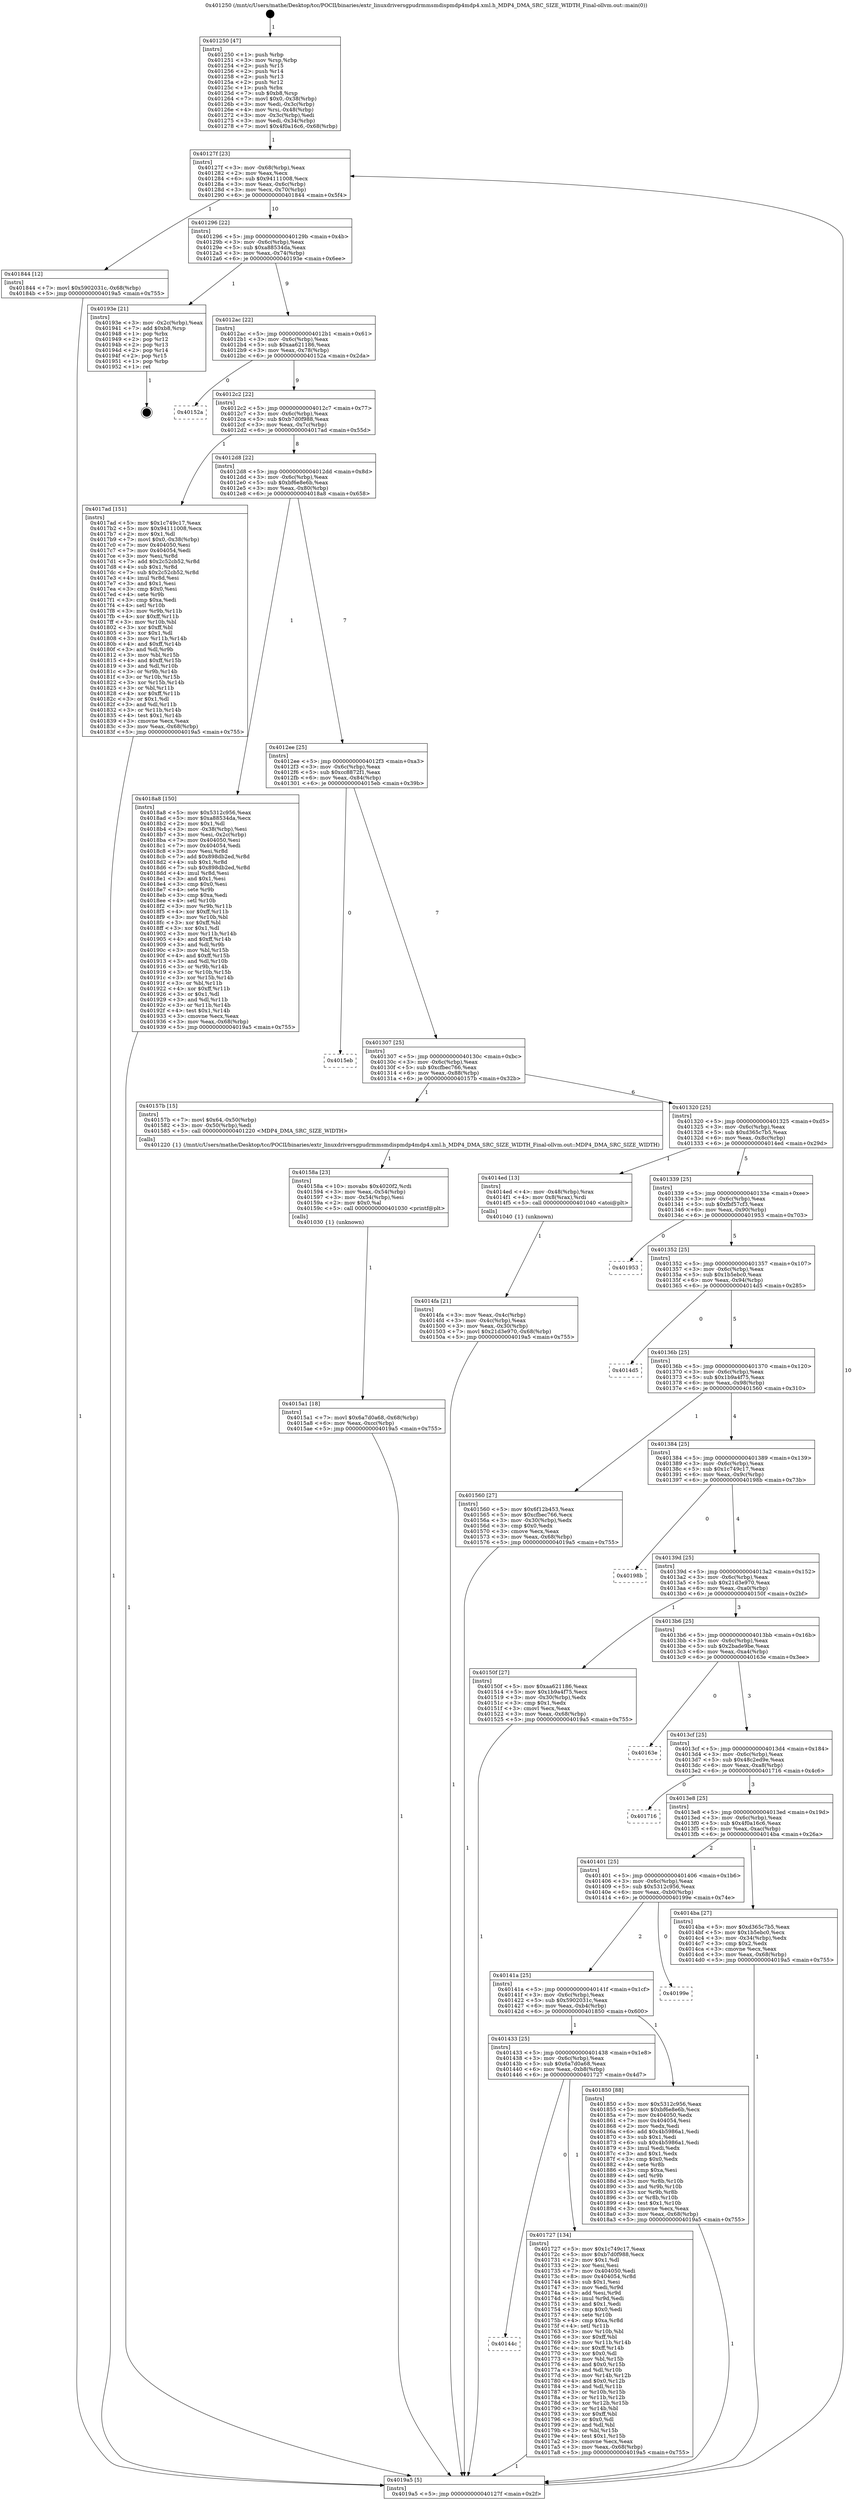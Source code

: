 digraph "0x401250" {
  label = "0x401250 (/mnt/c/Users/mathe/Desktop/tcc/POCII/binaries/extr_linuxdriversgpudrmmsmdispmdp4mdp4.xml.h_MDP4_DMA_SRC_SIZE_WIDTH_Final-ollvm.out::main(0))"
  labelloc = "t"
  node[shape=record]

  Entry [label="",width=0.3,height=0.3,shape=circle,fillcolor=black,style=filled]
  "0x40127f" [label="{
     0x40127f [23]\l
     | [instrs]\l
     &nbsp;&nbsp;0x40127f \<+3\>: mov -0x68(%rbp),%eax\l
     &nbsp;&nbsp;0x401282 \<+2\>: mov %eax,%ecx\l
     &nbsp;&nbsp;0x401284 \<+6\>: sub $0x94111008,%ecx\l
     &nbsp;&nbsp;0x40128a \<+3\>: mov %eax,-0x6c(%rbp)\l
     &nbsp;&nbsp;0x40128d \<+3\>: mov %ecx,-0x70(%rbp)\l
     &nbsp;&nbsp;0x401290 \<+6\>: je 0000000000401844 \<main+0x5f4\>\l
  }"]
  "0x401844" [label="{
     0x401844 [12]\l
     | [instrs]\l
     &nbsp;&nbsp;0x401844 \<+7\>: movl $0x5902031c,-0x68(%rbp)\l
     &nbsp;&nbsp;0x40184b \<+5\>: jmp 00000000004019a5 \<main+0x755\>\l
  }"]
  "0x401296" [label="{
     0x401296 [22]\l
     | [instrs]\l
     &nbsp;&nbsp;0x401296 \<+5\>: jmp 000000000040129b \<main+0x4b\>\l
     &nbsp;&nbsp;0x40129b \<+3\>: mov -0x6c(%rbp),%eax\l
     &nbsp;&nbsp;0x40129e \<+5\>: sub $0xa88534da,%eax\l
     &nbsp;&nbsp;0x4012a3 \<+3\>: mov %eax,-0x74(%rbp)\l
     &nbsp;&nbsp;0x4012a6 \<+6\>: je 000000000040193e \<main+0x6ee\>\l
  }"]
  Exit [label="",width=0.3,height=0.3,shape=circle,fillcolor=black,style=filled,peripheries=2]
  "0x40193e" [label="{
     0x40193e [21]\l
     | [instrs]\l
     &nbsp;&nbsp;0x40193e \<+3\>: mov -0x2c(%rbp),%eax\l
     &nbsp;&nbsp;0x401941 \<+7\>: add $0xb8,%rsp\l
     &nbsp;&nbsp;0x401948 \<+1\>: pop %rbx\l
     &nbsp;&nbsp;0x401949 \<+2\>: pop %r12\l
     &nbsp;&nbsp;0x40194b \<+2\>: pop %r13\l
     &nbsp;&nbsp;0x40194d \<+2\>: pop %r14\l
     &nbsp;&nbsp;0x40194f \<+2\>: pop %r15\l
     &nbsp;&nbsp;0x401951 \<+1\>: pop %rbp\l
     &nbsp;&nbsp;0x401952 \<+1\>: ret\l
  }"]
  "0x4012ac" [label="{
     0x4012ac [22]\l
     | [instrs]\l
     &nbsp;&nbsp;0x4012ac \<+5\>: jmp 00000000004012b1 \<main+0x61\>\l
     &nbsp;&nbsp;0x4012b1 \<+3\>: mov -0x6c(%rbp),%eax\l
     &nbsp;&nbsp;0x4012b4 \<+5\>: sub $0xaa621186,%eax\l
     &nbsp;&nbsp;0x4012b9 \<+3\>: mov %eax,-0x78(%rbp)\l
     &nbsp;&nbsp;0x4012bc \<+6\>: je 000000000040152a \<main+0x2da\>\l
  }"]
  "0x40144c" [label="{
     0x40144c\l
  }", style=dashed]
  "0x40152a" [label="{
     0x40152a\l
  }", style=dashed]
  "0x4012c2" [label="{
     0x4012c2 [22]\l
     | [instrs]\l
     &nbsp;&nbsp;0x4012c2 \<+5\>: jmp 00000000004012c7 \<main+0x77\>\l
     &nbsp;&nbsp;0x4012c7 \<+3\>: mov -0x6c(%rbp),%eax\l
     &nbsp;&nbsp;0x4012ca \<+5\>: sub $0xb7d0f988,%eax\l
     &nbsp;&nbsp;0x4012cf \<+3\>: mov %eax,-0x7c(%rbp)\l
     &nbsp;&nbsp;0x4012d2 \<+6\>: je 00000000004017ad \<main+0x55d\>\l
  }"]
  "0x401727" [label="{
     0x401727 [134]\l
     | [instrs]\l
     &nbsp;&nbsp;0x401727 \<+5\>: mov $0x1c749c17,%eax\l
     &nbsp;&nbsp;0x40172c \<+5\>: mov $0xb7d0f988,%ecx\l
     &nbsp;&nbsp;0x401731 \<+2\>: mov $0x1,%dl\l
     &nbsp;&nbsp;0x401733 \<+2\>: xor %esi,%esi\l
     &nbsp;&nbsp;0x401735 \<+7\>: mov 0x404050,%edi\l
     &nbsp;&nbsp;0x40173c \<+8\>: mov 0x404054,%r8d\l
     &nbsp;&nbsp;0x401744 \<+3\>: sub $0x1,%esi\l
     &nbsp;&nbsp;0x401747 \<+3\>: mov %edi,%r9d\l
     &nbsp;&nbsp;0x40174a \<+3\>: add %esi,%r9d\l
     &nbsp;&nbsp;0x40174d \<+4\>: imul %r9d,%edi\l
     &nbsp;&nbsp;0x401751 \<+3\>: and $0x1,%edi\l
     &nbsp;&nbsp;0x401754 \<+3\>: cmp $0x0,%edi\l
     &nbsp;&nbsp;0x401757 \<+4\>: sete %r10b\l
     &nbsp;&nbsp;0x40175b \<+4\>: cmp $0xa,%r8d\l
     &nbsp;&nbsp;0x40175f \<+4\>: setl %r11b\l
     &nbsp;&nbsp;0x401763 \<+3\>: mov %r10b,%bl\l
     &nbsp;&nbsp;0x401766 \<+3\>: xor $0xff,%bl\l
     &nbsp;&nbsp;0x401769 \<+3\>: mov %r11b,%r14b\l
     &nbsp;&nbsp;0x40176c \<+4\>: xor $0xff,%r14b\l
     &nbsp;&nbsp;0x401770 \<+3\>: xor $0x0,%dl\l
     &nbsp;&nbsp;0x401773 \<+3\>: mov %bl,%r15b\l
     &nbsp;&nbsp;0x401776 \<+4\>: and $0x0,%r15b\l
     &nbsp;&nbsp;0x40177a \<+3\>: and %dl,%r10b\l
     &nbsp;&nbsp;0x40177d \<+3\>: mov %r14b,%r12b\l
     &nbsp;&nbsp;0x401780 \<+4\>: and $0x0,%r12b\l
     &nbsp;&nbsp;0x401784 \<+3\>: and %dl,%r11b\l
     &nbsp;&nbsp;0x401787 \<+3\>: or %r10b,%r15b\l
     &nbsp;&nbsp;0x40178a \<+3\>: or %r11b,%r12b\l
     &nbsp;&nbsp;0x40178d \<+3\>: xor %r12b,%r15b\l
     &nbsp;&nbsp;0x401790 \<+3\>: or %r14b,%bl\l
     &nbsp;&nbsp;0x401793 \<+3\>: xor $0xff,%bl\l
     &nbsp;&nbsp;0x401796 \<+3\>: or $0x0,%dl\l
     &nbsp;&nbsp;0x401799 \<+2\>: and %dl,%bl\l
     &nbsp;&nbsp;0x40179b \<+3\>: or %bl,%r15b\l
     &nbsp;&nbsp;0x40179e \<+4\>: test $0x1,%r15b\l
     &nbsp;&nbsp;0x4017a2 \<+3\>: cmovne %ecx,%eax\l
     &nbsp;&nbsp;0x4017a5 \<+3\>: mov %eax,-0x68(%rbp)\l
     &nbsp;&nbsp;0x4017a8 \<+5\>: jmp 00000000004019a5 \<main+0x755\>\l
  }"]
  "0x4017ad" [label="{
     0x4017ad [151]\l
     | [instrs]\l
     &nbsp;&nbsp;0x4017ad \<+5\>: mov $0x1c749c17,%eax\l
     &nbsp;&nbsp;0x4017b2 \<+5\>: mov $0x94111008,%ecx\l
     &nbsp;&nbsp;0x4017b7 \<+2\>: mov $0x1,%dl\l
     &nbsp;&nbsp;0x4017b9 \<+7\>: movl $0x0,-0x38(%rbp)\l
     &nbsp;&nbsp;0x4017c0 \<+7\>: mov 0x404050,%esi\l
     &nbsp;&nbsp;0x4017c7 \<+7\>: mov 0x404054,%edi\l
     &nbsp;&nbsp;0x4017ce \<+3\>: mov %esi,%r8d\l
     &nbsp;&nbsp;0x4017d1 \<+7\>: add $0x2c52cb52,%r8d\l
     &nbsp;&nbsp;0x4017d8 \<+4\>: sub $0x1,%r8d\l
     &nbsp;&nbsp;0x4017dc \<+7\>: sub $0x2c52cb52,%r8d\l
     &nbsp;&nbsp;0x4017e3 \<+4\>: imul %r8d,%esi\l
     &nbsp;&nbsp;0x4017e7 \<+3\>: and $0x1,%esi\l
     &nbsp;&nbsp;0x4017ea \<+3\>: cmp $0x0,%esi\l
     &nbsp;&nbsp;0x4017ed \<+4\>: sete %r9b\l
     &nbsp;&nbsp;0x4017f1 \<+3\>: cmp $0xa,%edi\l
     &nbsp;&nbsp;0x4017f4 \<+4\>: setl %r10b\l
     &nbsp;&nbsp;0x4017f8 \<+3\>: mov %r9b,%r11b\l
     &nbsp;&nbsp;0x4017fb \<+4\>: xor $0xff,%r11b\l
     &nbsp;&nbsp;0x4017ff \<+3\>: mov %r10b,%bl\l
     &nbsp;&nbsp;0x401802 \<+3\>: xor $0xff,%bl\l
     &nbsp;&nbsp;0x401805 \<+3\>: xor $0x1,%dl\l
     &nbsp;&nbsp;0x401808 \<+3\>: mov %r11b,%r14b\l
     &nbsp;&nbsp;0x40180b \<+4\>: and $0xff,%r14b\l
     &nbsp;&nbsp;0x40180f \<+3\>: and %dl,%r9b\l
     &nbsp;&nbsp;0x401812 \<+3\>: mov %bl,%r15b\l
     &nbsp;&nbsp;0x401815 \<+4\>: and $0xff,%r15b\l
     &nbsp;&nbsp;0x401819 \<+3\>: and %dl,%r10b\l
     &nbsp;&nbsp;0x40181c \<+3\>: or %r9b,%r14b\l
     &nbsp;&nbsp;0x40181f \<+3\>: or %r10b,%r15b\l
     &nbsp;&nbsp;0x401822 \<+3\>: xor %r15b,%r14b\l
     &nbsp;&nbsp;0x401825 \<+3\>: or %bl,%r11b\l
     &nbsp;&nbsp;0x401828 \<+4\>: xor $0xff,%r11b\l
     &nbsp;&nbsp;0x40182c \<+3\>: or $0x1,%dl\l
     &nbsp;&nbsp;0x40182f \<+3\>: and %dl,%r11b\l
     &nbsp;&nbsp;0x401832 \<+3\>: or %r11b,%r14b\l
     &nbsp;&nbsp;0x401835 \<+4\>: test $0x1,%r14b\l
     &nbsp;&nbsp;0x401839 \<+3\>: cmovne %ecx,%eax\l
     &nbsp;&nbsp;0x40183c \<+3\>: mov %eax,-0x68(%rbp)\l
     &nbsp;&nbsp;0x40183f \<+5\>: jmp 00000000004019a5 \<main+0x755\>\l
  }"]
  "0x4012d8" [label="{
     0x4012d8 [22]\l
     | [instrs]\l
     &nbsp;&nbsp;0x4012d8 \<+5\>: jmp 00000000004012dd \<main+0x8d\>\l
     &nbsp;&nbsp;0x4012dd \<+3\>: mov -0x6c(%rbp),%eax\l
     &nbsp;&nbsp;0x4012e0 \<+5\>: sub $0xbf6e8e6b,%eax\l
     &nbsp;&nbsp;0x4012e5 \<+3\>: mov %eax,-0x80(%rbp)\l
     &nbsp;&nbsp;0x4012e8 \<+6\>: je 00000000004018a8 \<main+0x658\>\l
  }"]
  "0x401433" [label="{
     0x401433 [25]\l
     | [instrs]\l
     &nbsp;&nbsp;0x401433 \<+5\>: jmp 0000000000401438 \<main+0x1e8\>\l
     &nbsp;&nbsp;0x401438 \<+3\>: mov -0x6c(%rbp),%eax\l
     &nbsp;&nbsp;0x40143b \<+5\>: sub $0x6a7d0a68,%eax\l
     &nbsp;&nbsp;0x401440 \<+6\>: mov %eax,-0xb8(%rbp)\l
     &nbsp;&nbsp;0x401446 \<+6\>: je 0000000000401727 \<main+0x4d7\>\l
  }"]
  "0x4018a8" [label="{
     0x4018a8 [150]\l
     | [instrs]\l
     &nbsp;&nbsp;0x4018a8 \<+5\>: mov $0x5312c956,%eax\l
     &nbsp;&nbsp;0x4018ad \<+5\>: mov $0xa88534da,%ecx\l
     &nbsp;&nbsp;0x4018b2 \<+2\>: mov $0x1,%dl\l
     &nbsp;&nbsp;0x4018b4 \<+3\>: mov -0x38(%rbp),%esi\l
     &nbsp;&nbsp;0x4018b7 \<+3\>: mov %esi,-0x2c(%rbp)\l
     &nbsp;&nbsp;0x4018ba \<+7\>: mov 0x404050,%esi\l
     &nbsp;&nbsp;0x4018c1 \<+7\>: mov 0x404054,%edi\l
     &nbsp;&nbsp;0x4018c8 \<+3\>: mov %esi,%r8d\l
     &nbsp;&nbsp;0x4018cb \<+7\>: add $0x898db2ed,%r8d\l
     &nbsp;&nbsp;0x4018d2 \<+4\>: sub $0x1,%r8d\l
     &nbsp;&nbsp;0x4018d6 \<+7\>: sub $0x898db2ed,%r8d\l
     &nbsp;&nbsp;0x4018dd \<+4\>: imul %r8d,%esi\l
     &nbsp;&nbsp;0x4018e1 \<+3\>: and $0x1,%esi\l
     &nbsp;&nbsp;0x4018e4 \<+3\>: cmp $0x0,%esi\l
     &nbsp;&nbsp;0x4018e7 \<+4\>: sete %r9b\l
     &nbsp;&nbsp;0x4018eb \<+3\>: cmp $0xa,%edi\l
     &nbsp;&nbsp;0x4018ee \<+4\>: setl %r10b\l
     &nbsp;&nbsp;0x4018f2 \<+3\>: mov %r9b,%r11b\l
     &nbsp;&nbsp;0x4018f5 \<+4\>: xor $0xff,%r11b\l
     &nbsp;&nbsp;0x4018f9 \<+3\>: mov %r10b,%bl\l
     &nbsp;&nbsp;0x4018fc \<+3\>: xor $0xff,%bl\l
     &nbsp;&nbsp;0x4018ff \<+3\>: xor $0x1,%dl\l
     &nbsp;&nbsp;0x401902 \<+3\>: mov %r11b,%r14b\l
     &nbsp;&nbsp;0x401905 \<+4\>: and $0xff,%r14b\l
     &nbsp;&nbsp;0x401909 \<+3\>: and %dl,%r9b\l
     &nbsp;&nbsp;0x40190c \<+3\>: mov %bl,%r15b\l
     &nbsp;&nbsp;0x40190f \<+4\>: and $0xff,%r15b\l
     &nbsp;&nbsp;0x401913 \<+3\>: and %dl,%r10b\l
     &nbsp;&nbsp;0x401916 \<+3\>: or %r9b,%r14b\l
     &nbsp;&nbsp;0x401919 \<+3\>: or %r10b,%r15b\l
     &nbsp;&nbsp;0x40191c \<+3\>: xor %r15b,%r14b\l
     &nbsp;&nbsp;0x40191f \<+3\>: or %bl,%r11b\l
     &nbsp;&nbsp;0x401922 \<+4\>: xor $0xff,%r11b\l
     &nbsp;&nbsp;0x401926 \<+3\>: or $0x1,%dl\l
     &nbsp;&nbsp;0x401929 \<+3\>: and %dl,%r11b\l
     &nbsp;&nbsp;0x40192c \<+3\>: or %r11b,%r14b\l
     &nbsp;&nbsp;0x40192f \<+4\>: test $0x1,%r14b\l
     &nbsp;&nbsp;0x401933 \<+3\>: cmovne %ecx,%eax\l
     &nbsp;&nbsp;0x401936 \<+3\>: mov %eax,-0x68(%rbp)\l
     &nbsp;&nbsp;0x401939 \<+5\>: jmp 00000000004019a5 \<main+0x755\>\l
  }"]
  "0x4012ee" [label="{
     0x4012ee [25]\l
     | [instrs]\l
     &nbsp;&nbsp;0x4012ee \<+5\>: jmp 00000000004012f3 \<main+0xa3\>\l
     &nbsp;&nbsp;0x4012f3 \<+3\>: mov -0x6c(%rbp),%eax\l
     &nbsp;&nbsp;0x4012f6 \<+5\>: sub $0xcc8872f1,%eax\l
     &nbsp;&nbsp;0x4012fb \<+6\>: mov %eax,-0x84(%rbp)\l
     &nbsp;&nbsp;0x401301 \<+6\>: je 00000000004015eb \<main+0x39b\>\l
  }"]
  "0x401850" [label="{
     0x401850 [88]\l
     | [instrs]\l
     &nbsp;&nbsp;0x401850 \<+5\>: mov $0x5312c956,%eax\l
     &nbsp;&nbsp;0x401855 \<+5\>: mov $0xbf6e8e6b,%ecx\l
     &nbsp;&nbsp;0x40185a \<+7\>: mov 0x404050,%edx\l
     &nbsp;&nbsp;0x401861 \<+7\>: mov 0x404054,%esi\l
     &nbsp;&nbsp;0x401868 \<+2\>: mov %edx,%edi\l
     &nbsp;&nbsp;0x40186a \<+6\>: add $0x4b5986a1,%edi\l
     &nbsp;&nbsp;0x401870 \<+3\>: sub $0x1,%edi\l
     &nbsp;&nbsp;0x401873 \<+6\>: sub $0x4b5986a1,%edi\l
     &nbsp;&nbsp;0x401879 \<+3\>: imul %edi,%edx\l
     &nbsp;&nbsp;0x40187c \<+3\>: and $0x1,%edx\l
     &nbsp;&nbsp;0x40187f \<+3\>: cmp $0x0,%edx\l
     &nbsp;&nbsp;0x401882 \<+4\>: sete %r8b\l
     &nbsp;&nbsp;0x401886 \<+3\>: cmp $0xa,%esi\l
     &nbsp;&nbsp;0x401889 \<+4\>: setl %r9b\l
     &nbsp;&nbsp;0x40188d \<+3\>: mov %r8b,%r10b\l
     &nbsp;&nbsp;0x401890 \<+3\>: and %r9b,%r10b\l
     &nbsp;&nbsp;0x401893 \<+3\>: xor %r9b,%r8b\l
     &nbsp;&nbsp;0x401896 \<+3\>: or %r8b,%r10b\l
     &nbsp;&nbsp;0x401899 \<+4\>: test $0x1,%r10b\l
     &nbsp;&nbsp;0x40189d \<+3\>: cmovne %ecx,%eax\l
     &nbsp;&nbsp;0x4018a0 \<+3\>: mov %eax,-0x68(%rbp)\l
     &nbsp;&nbsp;0x4018a3 \<+5\>: jmp 00000000004019a5 \<main+0x755\>\l
  }"]
  "0x4015eb" [label="{
     0x4015eb\l
  }", style=dashed]
  "0x401307" [label="{
     0x401307 [25]\l
     | [instrs]\l
     &nbsp;&nbsp;0x401307 \<+5\>: jmp 000000000040130c \<main+0xbc\>\l
     &nbsp;&nbsp;0x40130c \<+3\>: mov -0x6c(%rbp),%eax\l
     &nbsp;&nbsp;0x40130f \<+5\>: sub $0xcfbec766,%eax\l
     &nbsp;&nbsp;0x401314 \<+6\>: mov %eax,-0x88(%rbp)\l
     &nbsp;&nbsp;0x40131a \<+6\>: je 000000000040157b \<main+0x32b\>\l
  }"]
  "0x40141a" [label="{
     0x40141a [25]\l
     | [instrs]\l
     &nbsp;&nbsp;0x40141a \<+5\>: jmp 000000000040141f \<main+0x1cf\>\l
     &nbsp;&nbsp;0x40141f \<+3\>: mov -0x6c(%rbp),%eax\l
     &nbsp;&nbsp;0x401422 \<+5\>: sub $0x5902031c,%eax\l
     &nbsp;&nbsp;0x401427 \<+6\>: mov %eax,-0xb4(%rbp)\l
     &nbsp;&nbsp;0x40142d \<+6\>: je 0000000000401850 \<main+0x600\>\l
  }"]
  "0x40157b" [label="{
     0x40157b [15]\l
     | [instrs]\l
     &nbsp;&nbsp;0x40157b \<+7\>: movl $0x64,-0x50(%rbp)\l
     &nbsp;&nbsp;0x401582 \<+3\>: mov -0x50(%rbp),%edi\l
     &nbsp;&nbsp;0x401585 \<+5\>: call 0000000000401220 \<MDP4_DMA_SRC_SIZE_WIDTH\>\l
     | [calls]\l
     &nbsp;&nbsp;0x401220 \{1\} (/mnt/c/Users/mathe/Desktop/tcc/POCII/binaries/extr_linuxdriversgpudrmmsmdispmdp4mdp4.xml.h_MDP4_DMA_SRC_SIZE_WIDTH_Final-ollvm.out::MDP4_DMA_SRC_SIZE_WIDTH)\l
  }"]
  "0x401320" [label="{
     0x401320 [25]\l
     | [instrs]\l
     &nbsp;&nbsp;0x401320 \<+5\>: jmp 0000000000401325 \<main+0xd5\>\l
     &nbsp;&nbsp;0x401325 \<+3\>: mov -0x6c(%rbp),%eax\l
     &nbsp;&nbsp;0x401328 \<+5\>: sub $0xd365c7b5,%eax\l
     &nbsp;&nbsp;0x40132d \<+6\>: mov %eax,-0x8c(%rbp)\l
     &nbsp;&nbsp;0x401333 \<+6\>: je 00000000004014ed \<main+0x29d\>\l
  }"]
  "0x40199e" [label="{
     0x40199e\l
  }", style=dashed]
  "0x4014ed" [label="{
     0x4014ed [13]\l
     | [instrs]\l
     &nbsp;&nbsp;0x4014ed \<+4\>: mov -0x48(%rbp),%rax\l
     &nbsp;&nbsp;0x4014f1 \<+4\>: mov 0x8(%rax),%rdi\l
     &nbsp;&nbsp;0x4014f5 \<+5\>: call 0000000000401040 \<atoi@plt\>\l
     | [calls]\l
     &nbsp;&nbsp;0x401040 \{1\} (unknown)\l
  }"]
  "0x401339" [label="{
     0x401339 [25]\l
     | [instrs]\l
     &nbsp;&nbsp;0x401339 \<+5\>: jmp 000000000040133e \<main+0xee\>\l
     &nbsp;&nbsp;0x40133e \<+3\>: mov -0x6c(%rbp),%eax\l
     &nbsp;&nbsp;0x401341 \<+5\>: sub $0xfbf57cf3,%eax\l
     &nbsp;&nbsp;0x401346 \<+6\>: mov %eax,-0x90(%rbp)\l
     &nbsp;&nbsp;0x40134c \<+6\>: je 0000000000401953 \<main+0x703\>\l
  }"]
  "0x4015a1" [label="{
     0x4015a1 [18]\l
     | [instrs]\l
     &nbsp;&nbsp;0x4015a1 \<+7\>: movl $0x6a7d0a68,-0x68(%rbp)\l
     &nbsp;&nbsp;0x4015a8 \<+6\>: mov %eax,-0xcc(%rbp)\l
     &nbsp;&nbsp;0x4015ae \<+5\>: jmp 00000000004019a5 \<main+0x755\>\l
  }"]
  "0x401953" [label="{
     0x401953\l
  }", style=dashed]
  "0x401352" [label="{
     0x401352 [25]\l
     | [instrs]\l
     &nbsp;&nbsp;0x401352 \<+5\>: jmp 0000000000401357 \<main+0x107\>\l
     &nbsp;&nbsp;0x401357 \<+3\>: mov -0x6c(%rbp),%eax\l
     &nbsp;&nbsp;0x40135a \<+5\>: sub $0x1b5ebc0,%eax\l
     &nbsp;&nbsp;0x40135f \<+6\>: mov %eax,-0x94(%rbp)\l
     &nbsp;&nbsp;0x401365 \<+6\>: je 00000000004014d5 \<main+0x285\>\l
  }"]
  "0x40158a" [label="{
     0x40158a [23]\l
     | [instrs]\l
     &nbsp;&nbsp;0x40158a \<+10\>: movabs $0x4020f2,%rdi\l
     &nbsp;&nbsp;0x401594 \<+3\>: mov %eax,-0x54(%rbp)\l
     &nbsp;&nbsp;0x401597 \<+3\>: mov -0x54(%rbp),%esi\l
     &nbsp;&nbsp;0x40159a \<+2\>: mov $0x0,%al\l
     &nbsp;&nbsp;0x40159c \<+5\>: call 0000000000401030 \<printf@plt\>\l
     | [calls]\l
     &nbsp;&nbsp;0x401030 \{1\} (unknown)\l
  }"]
  "0x4014d5" [label="{
     0x4014d5\l
  }", style=dashed]
  "0x40136b" [label="{
     0x40136b [25]\l
     | [instrs]\l
     &nbsp;&nbsp;0x40136b \<+5\>: jmp 0000000000401370 \<main+0x120\>\l
     &nbsp;&nbsp;0x401370 \<+3\>: mov -0x6c(%rbp),%eax\l
     &nbsp;&nbsp;0x401373 \<+5\>: sub $0x1b9a4f75,%eax\l
     &nbsp;&nbsp;0x401378 \<+6\>: mov %eax,-0x98(%rbp)\l
     &nbsp;&nbsp;0x40137e \<+6\>: je 0000000000401560 \<main+0x310\>\l
  }"]
  "0x4014fa" [label="{
     0x4014fa [21]\l
     | [instrs]\l
     &nbsp;&nbsp;0x4014fa \<+3\>: mov %eax,-0x4c(%rbp)\l
     &nbsp;&nbsp;0x4014fd \<+3\>: mov -0x4c(%rbp),%eax\l
     &nbsp;&nbsp;0x401500 \<+3\>: mov %eax,-0x30(%rbp)\l
     &nbsp;&nbsp;0x401503 \<+7\>: movl $0x21d3e970,-0x68(%rbp)\l
     &nbsp;&nbsp;0x40150a \<+5\>: jmp 00000000004019a5 \<main+0x755\>\l
  }"]
  "0x401560" [label="{
     0x401560 [27]\l
     | [instrs]\l
     &nbsp;&nbsp;0x401560 \<+5\>: mov $0x6f12b453,%eax\l
     &nbsp;&nbsp;0x401565 \<+5\>: mov $0xcfbec766,%ecx\l
     &nbsp;&nbsp;0x40156a \<+3\>: mov -0x30(%rbp),%edx\l
     &nbsp;&nbsp;0x40156d \<+3\>: cmp $0x0,%edx\l
     &nbsp;&nbsp;0x401570 \<+3\>: cmove %ecx,%eax\l
     &nbsp;&nbsp;0x401573 \<+3\>: mov %eax,-0x68(%rbp)\l
     &nbsp;&nbsp;0x401576 \<+5\>: jmp 00000000004019a5 \<main+0x755\>\l
  }"]
  "0x401384" [label="{
     0x401384 [25]\l
     | [instrs]\l
     &nbsp;&nbsp;0x401384 \<+5\>: jmp 0000000000401389 \<main+0x139\>\l
     &nbsp;&nbsp;0x401389 \<+3\>: mov -0x6c(%rbp),%eax\l
     &nbsp;&nbsp;0x40138c \<+5\>: sub $0x1c749c17,%eax\l
     &nbsp;&nbsp;0x401391 \<+6\>: mov %eax,-0x9c(%rbp)\l
     &nbsp;&nbsp;0x401397 \<+6\>: je 000000000040198b \<main+0x73b\>\l
  }"]
  "0x401250" [label="{
     0x401250 [47]\l
     | [instrs]\l
     &nbsp;&nbsp;0x401250 \<+1\>: push %rbp\l
     &nbsp;&nbsp;0x401251 \<+3\>: mov %rsp,%rbp\l
     &nbsp;&nbsp;0x401254 \<+2\>: push %r15\l
     &nbsp;&nbsp;0x401256 \<+2\>: push %r14\l
     &nbsp;&nbsp;0x401258 \<+2\>: push %r13\l
     &nbsp;&nbsp;0x40125a \<+2\>: push %r12\l
     &nbsp;&nbsp;0x40125c \<+1\>: push %rbx\l
     &nbsp;&nbsp;0x40125d \<+7\>: sub $0xb8,%rsp\l
     &nbsp;&nbsp;0x401264 \<+7\>: movl $0x0,-0x38(%rbp)\l
     &nbsp;&nbsp;0x40126b \<+3\>: mov %edi,-0x3c(%rbp)\l
     &nbsp;&nbsp;0x40126e \<+4\>: mov %rsi,-0x48(%rbp)\l
     &nbsp;&nbsp;0x401272 \<+3\>: mov -0x3c(%rbp),%edi\l
     &nbsp;&nbsp;0x401275 \<+3\>: mov %edi,-0x34(%rbp)\l
     &nbsp;&nbsp;0x401278 \<+7\>: movl $0x4f0a16c6,-0x68(%rbp)\l
  }"]
  "0x40198b" [label="{
     0x40198b\l
  }", style=dashed]
  "0x40139d" [label="{
     0x40139d [25]\l
     | [instrs]\l
     &nbsp;&nbsp;0x40139d \<+5\>: jmp 00000000004013a2 \<main+0x152\>\l
     &nbsp;&nbsp;0x4013a2 \<+3\>: mov -0x6c(%rbp),%eax\l
     &nbsp;&nbsp;0x4013a5 \<+5\>: sub $0x21d3e970,%eax\l
     &nbsp;&nbsp;0x4013aa \<+6\>: mov %eax,-0xa0(%rbp)\l
     &nbsp;&nbsp;0x4013b0 \<+6\>: je 000000000040150f \<main+0x2bf\>\l
  }"]
  "0x4019a5" [label="{
     0x4019a5 [5]\l
     | [instrs]\l
     &nbsp;&nbsp;0x4019a5 \<+5\>: jmp 000000000040127f \<main+0x2f\>\l
  }"]
  "0x40150f" [label="{
     0x40150f [27]\l
     | [instrs]\l
     &nbsp;&nbsp;0x40150f \<+5\>: mov $0xaa621186,%eax\l
     &nbsp;&nbsp;0x401514 \<+5\>: mov $0x1b9a4f75,%ecx\l
     &nbsp;&nbsp;0x401519 \<+3\>: mov -0x30(%rbp),%edx\l
     &nbsp;&nbsp;0x40151c \<+3\>: cmp $0x1,%edx\l
     &nbsp;&nbsp;0x40151f \<+3\>: cmovl %ecx,%eax\l
     &nbsp;&nbsp;0x401522 \<+3\>: mov %eax,-0x68(%rbp)\l
     &nbsp;&nbsp;0x401525 \<+5\>: jmp 00000000004019a5 \<main+0x755\>\l
  }"]
  "0x4013b6" [label="{
     0x4013b6 [25]\l
     | [instrs]\l
     &nbsp;&nbsp;0x4013b6 \<+5\>: jmp 00000000004013bb \<main+0x16b\>\l
     &nbsp;&nbsp;0x4013bb \<+3\>: mov -0x6c(%rbp),%eax\l
     &nbsp;&nbsp;0x4013be \<+5\>: sub $0x2bade9be,%eax\l
     &nbsp;&nbsp;0x4013c3 \<+6\>: mov %eax,-0xa4(%rbp)\l
     &nbsp;&nbsp;0x4013c9 \<+6\>: je 000000000040163e \<main+0x3ee\>\l
  }"]
  "0x401401" [label="{
     0x401401 [25]\l
     | [instrs]\l
     &nbsp;&nbsp;0x401401 \<+5\>: jmp 0000000000401406 \<main+0x1b6\>\l
     &nbsp;&nbsp;0x401406 \<+3\>: mov -0x6c(%rbp),%eax\l
     &nbsp;&nbsp;0x401409 \<+5\>: sub $0x5312c956,%eax\l
     &nbsp;&nbsp;0x40140e \<+6\>: mov %eax,-0xb0(%rbp)\l
     &nbsp;&nbsp;0x401414 \<+6\>: je 000000000040199e \<main+0x74e\>\l
  }"]
  "0x40163e" [label="{
     0x40163e\l
  }", style=dashed]
  "0x4013cf" [label="{
     0x4013cf [25]\l
     | [instrs]\l
     &nbsp;&nbsp;0x4013cf \<+5\>: jmp 00000000004013d4 \<main+0x184\>\l
     &nbsp;&nbsp;0x4013d4 \<+3\>: mov -0x6c(%rbp),%eax\l
     &nbsp;&nbsp;0x4013d7 \<+5\>: sub $0x48c2ed9e,%eax\l
     &nbsp;&nbsp;0x4013dc \<+6\>: mov %eax,-0xa8(%rbp)\l
     &nbsp;&nbsp;0x4013e2 \<+6\>: je 0000000000401716 \<main+0x4c6\>\l
  }"]
  "0x4014ba" [label="{
     0x4014ba [27]\l
     | [instrs]\l
     &nbsp;&nbsp;0x4014ba \<+5\>: mov $0xd365c7b5,%eax\l
     &nbsp;&nbsp;0x4014bf \<+5\>: mov $0x1b5ebc0,%ecx\l
     &nbsp;&nbsp;0x4014c4 \<+3\>: mov -0x34(%rbp),%edx\l
     &nbsp;&nbsp;0x4014c7 \<+3\>: cmp $0x2,%edx\l
     &nbsp;&nbsp;0x4014ca \<+3\>: cmovne %ecx,%eax\l
     &nbsp;&nbsp;0x4014cd \<+3\>: mov %eax,-0x68(%rbp)\l
     &nbsp;&nbsp;0x4014d0 \<+5\>: jmp 00000000004019a5 \<main+0x755\>\l
  }"]
  "0x401716" [label="{
     0x401716\l
  }", style=dashed]
  "0x4013e8" [label="{
     0x4013e8 [25]\l
     | [instrs]\l
     &nbsp;&nbsp;0x4013e8 \<+5\>: jmp 00000000004013ed \<main+0x19d\>\l
     &nbsp;&nbsp;0x4013ed \<+3\>: mov -0x6c(%rbp),%eax\l
     &nbsp;&nbsp;0x4013f0 \<+5\>: sub $0x4f0a16c6,%eax\l
     &nbsp;&nbsp;0x4013f5 \<+6\>: mov %eax,-0xac(%rbp)\l
     &nbsp;&nbsp;0x4013fb \<+6\>: je 00000000004014ba \<main+0x26a\>\l
  }"]
  Entry -> "0x401250" [label=" 1"]
  "0x40127f" -> "0x401844" [label=" 1"]
  "0x40127f" -> "0x401296" [label=" 10"]
  "0x40193e" -> Exit [label=" 1"]
  "0x401296" -> "0x40193e" [label=" 1"]
  "0x401296" -> "0x4012ac" [label=" 9"]
  "0x4018a8" -> "0x4019a5" [label=" 1"]
  "0x4012ac" -> "0x40152a" [label=" 0"]
  "0x4012ac" -> "0x4012c2" [label=" 9"]
  "0x401850" -> "0x4019a5" [label=" 1"]
  "0x4012c2" -> "0x4017ad" [label=" 1"]
  "0x4012c2" -> "0x4012d8" [label=" 8"]
  "0x401844" -> "0x4019a5" [label=" 1"]
  "0x4012d8" -> "0x4018a8" [label=" 1"]
  "0x4012d8" -> "0x4012ee" [label=" 7"]
  "0x401727" -> "0x4019a5" [label=" 1"]
  "0x4012ee" -> "0x4015eb" [label=" 0"]
  "0x4012ee" -> "0x401307" [label=" 7"]
  "0x401433" -> "0x40144c" [label=" 0"]
  "0x401307" -> "0x40157b" [label=" 1"]
  "0x401307" -> "0x401320" [label=" 6"]
  "0x4017ad" -> "0x4019a5" [label=" 1"]
  "0x401320" -> "0x4014ed" [label=" 1"]
  "0x401320" -> "0x401339" [label=" 5"]
  "0x40141a" -> "0x401433" [label=" 1"]
  "0x401339" -> "0x401953" [label=" 0"]
  "0x401339" -> "0x401352" [label=" 5"]
  "0x401433" -> "0x401727" [label=" 1"]
  "0x401352" -> "0x4014d5" [label=" 0"]
  "0x401352" -> "0x40136b" [label=" 5"]
  "0x401401" -> "0x40141a" [label=" 2"]
  "0x40136b" -> "0x401560" [label=" 1"]
  "0x40136b" -> "0x401384" [label=" 4"]
  "0x401401" -> "0x40199e" [label=" 0"]
  "0x401384" -> "0x40198b" [label=" 0"]
  "0x401384" -> "0x40139d" [label=" 4"]
  "0x40141a" -> "0x401850" [label=" 1"]
  "0x40139d" -> "0x40150f" [label=" 1"]
  "0x40139d" -> "0x4013b6" [label=" 3"]
  "0x4015a1" -> "0x4019a5" [label=" 1"]
  "0x4013b6" -> "0x40163e" [label=" 0"]
  "0x4013b6" -> "0x4013cf" [label=" 3"]
  "0x40158a" -> "0x4015a1" [label=" 1"]
  "0x4013cf" -> "0x401716" [label=" 0"]
  "0x4013cf" -> "0x4013e8" [label=" 3"]
  "0x40157b" -> "0x40158a" [label=" 1"]
  "0x4013e8" -> "0x4014ba" [label=" 1"]
  "0x4013e8" -> "0x401401" [label=" 2"]
  "0x4014ba" -> "0x4019a5" [label=" 1"]
  "0x401250" -> "0x40127f" [label=" 1"]
  "0x4019a5" -> "0x40127f" [label=" 10"]
  "0x4014ed" -> "0x4014fa" [label=" 1"]
  "0x4014fa" -> "0x4019a5" [label=" 1"]
  "0x40150f" -> "0x4019a5" [label=" 1"]
  "0x401560" -> "0x4019a5" [label=" 1"]
}
